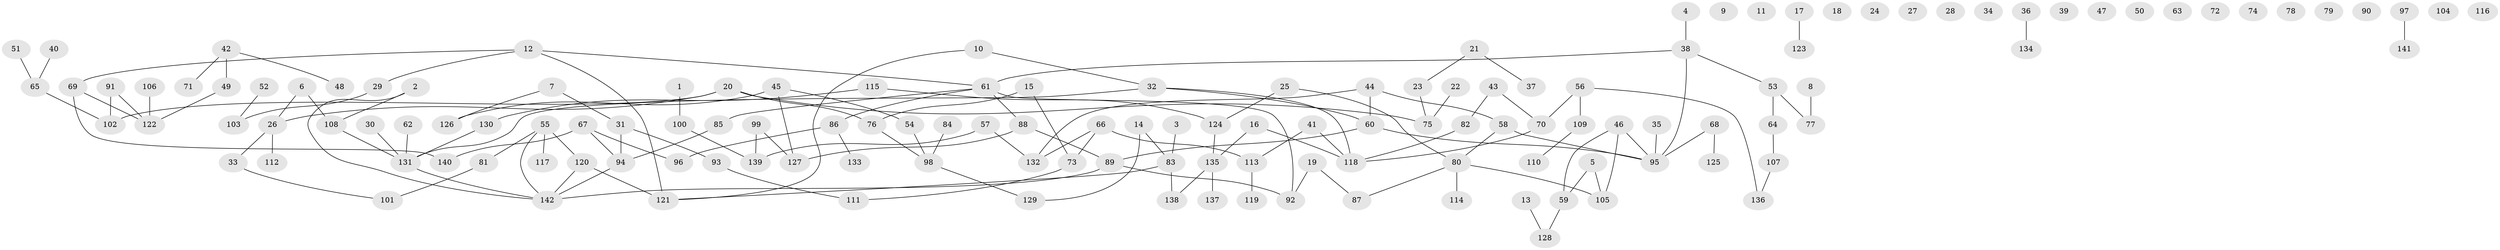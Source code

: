 // Generated by graph-tools (version 1.1) at 2025/49/03/09/25 03:49:07]
// undirected, 142 vertices, 148 edges
graph export_dot {
graph [start="1"]
  node [color=gray90,style=filled];
  1;
  2;
  3;
  4;
  5;
  6;
  7;
  8;
  9;
  10;
  11;
  12;
  13;
  14;
  15;
  16;
  17;
  18;
  19;
  20;
  21;
  22;
  23;
  24;
  25;
  26;
  27;
  28;
  29;
  30;
  31;
  32;
  33;
  34;
  35;
  36;
  37;
  38;
  39;
  40;
  41;
  42;
  43;
  44;
  45;
  46;
  47;
  48;
  49;
  50;
  51;
  52;
  53;
  54;
  55;
  56;
  57;
  58;
  59;
  60;
  61;
  62;
  63;
  64;
  65;
  66;
  67;
  68;
  69;
  70;
  71;
  72;
  73;
  74;
  75;
  76;
  77;
  78;
  79;
  80;
  81;
  82;
  83;
  84;
  85;
  86;
  87;
  88;
  89;
  90;
  91;
  92;
  93;
  94;
  95;
  96;
  97;
  98;
  99;
  100;
  101;
  102;
  103;
  104;
  105;
  106;
  107;
  108;
  109;
  110;
  111;
  112;
  113;
  114;
  115;
  116;
  117;
  118;
  119;
  120;
  121;
  122;
  123;
  124;
  125;
  126;
  127;
  128;
  129;
  130;
  131;
  132;
  133;
  134;
  135;
  136;
  137;
  138;
  139;
  140;
  141;
  142;
  1 -- 100;
  2 -- 108;
  2 -- 142;
  3 -- 83;
  4 -- 38;
  5 -- 59;
  5 -- 105;
  6 -- 26;
  6 -- 108;
  7 -- 31;
  7 -- 126;
  8 -- 77;
  10 -- 32;
  10 -- 121;
  12 -- 29;
  12 -- 61;
  12 -- 69;
  12 -- 121;
  13 -- 128;
  14 -- 83;
  14 -- 129;
  15 -- 73;
  15 -- 76;
  16 -- 118;
  16 -- 135;
  17 -- 123;
  19 -- 87;
  19 -- 92;
  20 -- 26;
  20 -- 75;
  20 -- 76;
  20 -- 102;
  21 -- 23;
  21 -- 37;
  22 -- 75;
  23 -- 75;
  25 -- 80;
  25 -- 124;
  26 -- 33;
  26 -- 112;
  29 -- 103;
  30 -- 131;
  31 -- 93;
  31 -- 94;
  32 -- 60;
  32 -- 118;
  32 -- 131;
  33 -- 101;
  35 -- 95;
  36 -- 134;
  38 -- 53;
  38 -- 61;
  38 -- 95;
  40 -- 65;
  41 -- 113;
  41 -- 118;
  42 -- 48;
  42 -- 49;
  42 -- 71;
  43 -- 70;
  43 -- 82;
  44 -- 58;
  44 -- 60;
  44 -- 132;
  45 -- 54;
  45 -- 126;
  45 -- 127;
  46 -- 59;
  46 -- 95;
  46 -- 105;
  49 -- 122;
  51 -- 65;
  52 -- 103;
  53 -- 64;
  53 -- 77;
  54 -- 98;
  55 -- 81;
  55 -- 117;
  55 -- 120;
  55 -- 142;
  56 -- 70;
  56 -- 109;
  56 -- 136;
  57 -- 132;
  57 -- 139;
  58 -- 80;
  58 -- 95;
  59 -- 128;
  60 -- 89;
  60 -- 95;
  61 -- 85;
  61 -- 86;
  61 -- 88;
  61 -- 92;
  62 -- 131;
  64 -- 107;
  65 -- 102;
  66 -- 73;
  66 -- 113;
  66 -- 132;
  67 -- 94;
  67 -- 96;
  67 -- 140;
  68 -- 95;
  68 -- 125;
  69 -- 122;
  69 -- 140;
  70 -- 118;
  73 -- 111;
  76 -- 98;
  80 -- 87;
  80 -- 105;
  80 -- 114;
  81 -- 101;
  82 -- 118;
  83 -- 121;
  83 -- 138;
  84 -- 98;
  85 -- 94;
  86 -- 96;
  86 -- 133;
  88 -- 89;
  88 -- 127;
  89 -- 92;
  89 -- 142;
  91 -- 102;
  91 -- 122;
  93 -- 111;
  94 -- 142;
  97 -- 141;
  98 -- 129;
  99 -- 127;
  99 -- 139;
  100 -- 139;
  106 -- 122;
  107 -- 136;
  108 -- 131;
  109 -- 110;
  113 -- 119;
  115 -- 124;
  115 -- 130;
  120 -- 121;
  120 -- 142;
  124 -- 135;
  130 -- 131;
  131 -- 142;
  135 -- 137;
  135 -- 138;
}
